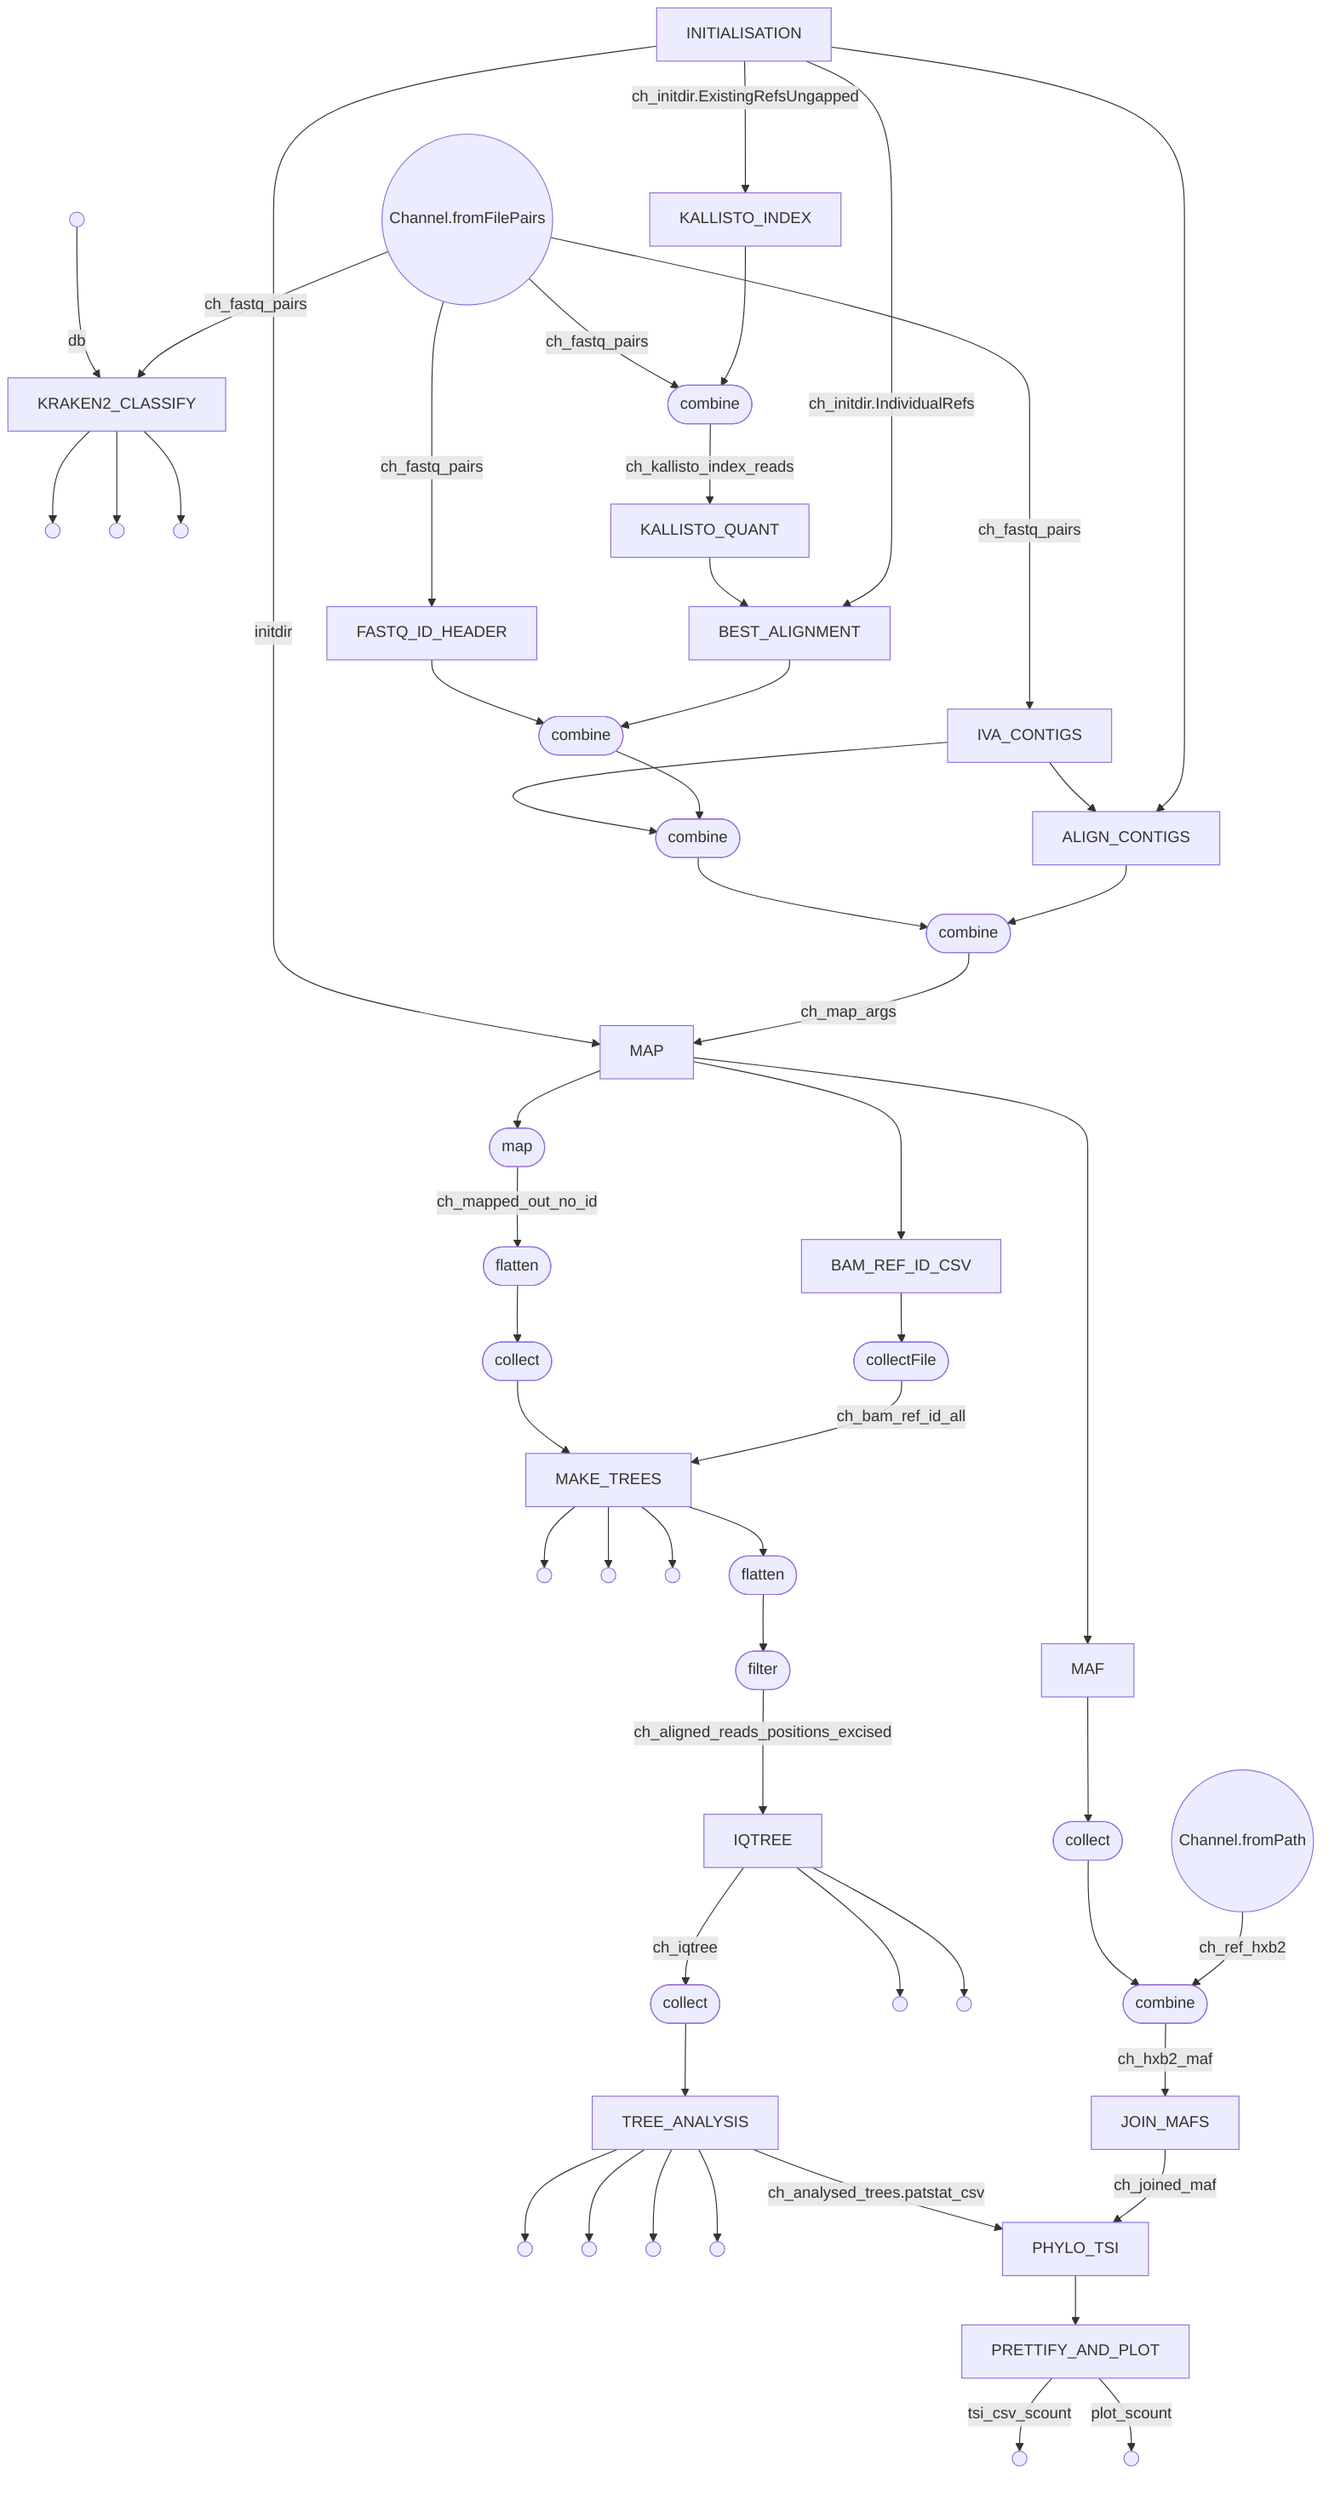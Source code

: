 flowchart TD
    p0((Channel.fromPath))
    p1((Channel.fromFilePairs))
    p2(( ))
    p3[KRAKEN2_CLASSIFY]
    p4(( ))
    p5(( ))
    p6(( ))
    p7[INITIALISATION]
    p8[KALLISTO_INDEX]
    p9([combine])
    p10[KALLISTO_QUANT]
    p11[BEST_ALIGNMENT]
    p12[FASTQ_ID_HEADER]
    p13[IVA_CONTIGS]
    p14[ALIGN_CONTIGS]
    p15([combine])
    p16([combine])
    p17([combine])
    p18[MAP]
    p19[MAF]
    p20([collect])
    p21([combine])
    p22[JOIN_MAFS]
    p23[BAM_REF_ID_CSV]
    p24([collectFile])
    p25([map])
    p26([flatten])
    p27([collect])
    p28[MAKE_TREES]
    p29(( ))
    p30(( ))
    p31(( ))
    p32([flatten])
    p33([filter])
    p34[IQTREE]
    p35(( ))
    p36(( ))
    p37([collect])
    p38[TREE_ANALYSIS]
    p39(( ))
    p40(( ))
    p41(( ))
    p42(( ))
    p43[PHYLO_TSI]
    p44[PRETTIFY_AND_PLOT]
    p45(( ))
    p46(( ))
    p0 -->|ch_ref_hxb2| p21
    p1 -->|ch_fastq_pairs| p3
    p2 -->|db| p3
    p3 --> p6
    p3 --> p5
    p3 --> p4
    p7 --> p14
    p7 -->|ch_initdir.ExistingRefsUngapped| p8
    p7 -->|ch_initdir.IndividualRefs| p11
    p8 --> p9
    p1 -->|ch_fastq_pairs| p9
    p9 -->|ch_kallisto_index_reads| p10
    p10 --> p11
    p11 --> p15
    p1 -->|ch_fastq_pairs| p12
    p12 --> p15
    p1 -->|ch_fastq_pairs| p13
    p13 --> p14
    p14 --> p17
    p15 --> p16
    p13 --> p16
    p16 --> p17
    p17 -->|ch_map_args| p18
    p7 -->|initdir| p18
    p18 --> p19
    p19 --> p20
    p20 --> p21
    p21 -->|ch_hxb2_maf| p22
    p22 -->|ch_joined_maf| p43
    p18 --> p23
    p23 --> p24
    p24 -->|ch_bam_ref_id_all| p28
    p18 --> p25
    p25 -->|ch_mapped_out_no_id| p26
    p26 --> p27
    p27 --> p28
    p28 --> p32
    p28 --> p31
    p28 --> p30
    p28 --> p29
    p32 --> p33
    p33 -->|ch_aligned_reads_positions_excised| p34
    p34 -->|ch_iqtree| p37
    p34 --> p36
    p34 --> p35
    p37 --> p38
    p38 --> |ch_analysed_trees.patstat_csv| p43
    p38 --> p42
    p38 --> p41
    p38 --> p40
    p38 --> p39
    p43 --> p44
    p44 --> |tsi_csv_scount|p46
    p44 --> |plot_scount| p45
